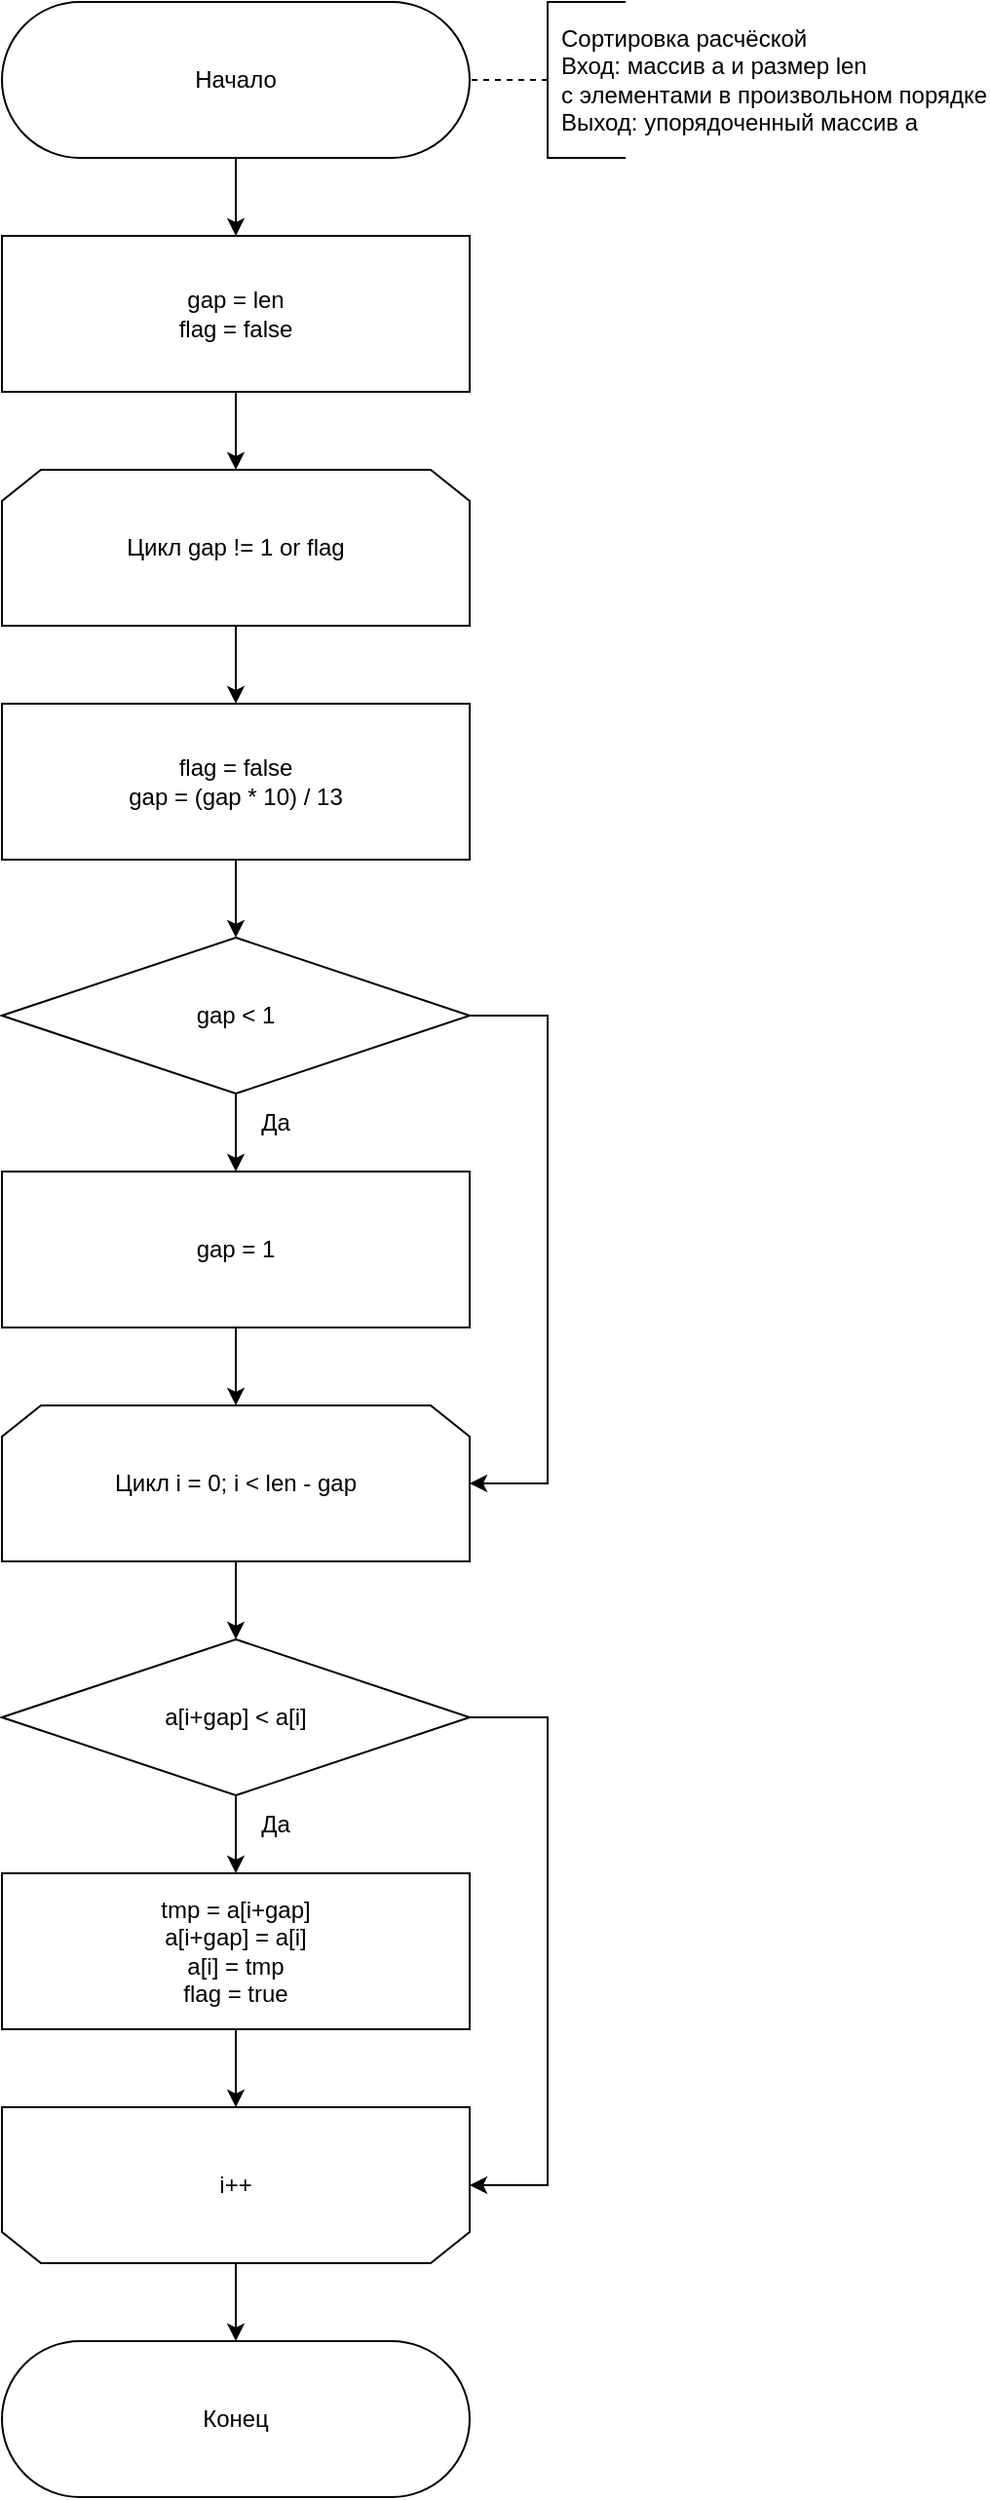 <mxfile version="20.4.0" type="device"><diagram id="B0pIDfBBD8ubij0d-hfm" name="Страница 1"><mxGraphModel dx="2762" dy="1574" grid="1" gridSize="10" guides="1" tooltips="1" connect="1" arrows="1" fold="1" page="1" pageScale="1" pageWidth="827" pageHeight="1169" math="0" shadow="0"><root><mxCell id="0"/><mxCell id="1" parent="0"/><mxCell id="uMxq-mfwL2Jxajh8GeN0-56" style="edgeStyle=orthogonalEdgeStyle;rounded=0;orthogonalLoop=1;jettySize=auto;html=1;entryX=0.5;entryY=0;entryDx=0;entryDy=0;strokeColor=default;endArrow=classic;endFill=1;" edge="1" parent="1" source="uMxq-mfwL2Jxajh8GeN0-2" target="uMxq-mfwL2Jxajh8GeN0-33"><mxGeometry relative="1" as="geometry"/></mxCell><mxCell id="uMxq-mfwL2Jxajh8GeN0-2" value="Начало" style="rounded=1;whiteSpace=wrap;html=1;shadow=0;arcSize=50;" vertex="1" parent="1"><mxGeometry x="120" y="40" width="240" height="80" as="geometry"/></mxCell><mxCell id="uMxq-mfwL2Jxajh8GeN0-32" style="orthogonalLoop=1;jettySize=auto;html=1;exitX=0;exitY=0.5;exitDx=0;exitDy=0;exitPerimeter=0;entryX=1;entryY=0.5;entryDx=0;entryDy=0;strokeColor=default;rounded=0;dashed=1;endArrow=none;endFill=0;" edge="1" parent="1" source="uMxq-mfwL2Jxajh8GeN0-15" target="uMxq-mfwL2Jxajh8GeN0-2"><mxGeometry relative="1" as="geometry"/></mxCell><mxCell id="uMxq-mfwL2Jxajh8GeN0-15" value="Сортировка расчёской&lt;br&gt;Вход: массив a и размер len&amp;nbsp;&lt;br&gt;с элементами в произвольном порядке&lt;br&gt;Выход: упорядоченный массив a" style="strokeWidth=1;html=1;shape=mxgraph.flowchart.annotation_1;align=left;pointerEvents=1;rounded=0;shadow=0;spacingLeft=5;" vertex="1" parent="1"><mxGeometry x="400" y="40" width="40" height="80" as="geometry"/></mxCell><mxCell id="uMxq-mfwL2Jxajh8GeN0-57" style="edgeStyle=orthogonalEdgeStyle;rounded=0;orthogonalLoop=1;jettySize=auto;html=1;entryX=0.5;entryY=0;entryDx=0;entryDy=0;strokeColor=default;endArrow=classic;endFill=1;" edge="1" parent="1" source="uMxq-mfwL2Jxajh8GeN0-33" target="uMxq-mfwL2Jxajh8GeN0-34"><mxGeometry relative="1" as="geometry"/></mxCell><mxCell id="uMxq-mfwL2Jxajh8GeN0-33" value="gap = len&lt;br&gt;flag = false" style="rounded=0;whiteSpace=wrap;html=1;shadow=0;strokeWidth=1;" vertex="1" parent="1"><mxGeometry x="120" y="160" width="240" height="80" as="geometry"/></mxCell><mxCell id="uMxq-mfwL2Jxajh8GeN0-53" style="edgeStyle=orthogonalEdgeStyle;rounded=0;orthogonalLoop=1;jettySize=auto;html=1;exitX=0.5;exitY=1;exitDx=0;exitDy=0;strokeColor=default;endArrow=classic;endFill=1;" edge="1" parent="1" source="uMxq-mfwL2Jxajh8GeN0-34" target="uMxq-mfwL2Jxajh8GeN0-35"><mxGeometry relative="1" as="geometry"/></mxCell><mxCell id="uMxq-mfwL2Jxajh8GeN0-34" value="Цикл gap != 1 or flag" style="shape=loopLimit;whiteSpace=wrap;html=1;rounded=0;shadow=0;rotation=0;strokeWidth=1;" vertex="1" parent="1"><mxGeometry x="120" y="280" width="240" height="80" as="geometry"/></mxCell><mxCell id="uMxq-mfwL2Jxajh8GeN0-52" style="edgeStyle=orthogonalEdgeStyle;rounded=0;orthogonalLoop=1;jettySize=auto;html=1;exitX=0.5;exitY=1;exitDx=0;exitDy=0;entryX=0.5;entryY=0;entryDx=0;entryDy=0;strokeColor=default;endArrow=classic;endFill=1;" edge="1" parent="1" source="uMxq-mfwL2Jxajh8GeN0-35" target="uMxq-mfwL2Jxajh8GeN0-36"><mxGeometry relative="1" as="geometry"/></mxCell><mxCell id="uMxq-mfwL2Jxajh8GeN0-35" value="flag = false&lt;br&gt;gap = (gap * 10) / 13" style="rounded=0;whiteSpace=wrap;html=1;shadow=0;strokeWidth=1;" vertex="1" parent="1"><mxGeometry x="120" y="400" width="240" height="80" as="geometry"/></mxCell><mxCell id="uMxq-mfwL2Jxajh8GeN0-48" style="edgeStyle=orthogonalEdgeStyle;rounded=0;orthogonalLoop=1;jettySize=auto;html=1;exitX=1;exitY=0.5;exitDx=0;exitDy=0;entryX=1;entryY=0.5;entryDx=0;entryDy=0;strokeColor=default;endArrow=classic;endFill=1;" edge="1" parent="1" source="uMxq-mfwL2Jxajh8GeN0-36" target="uMxq-mfwL2Jxajh8GeN0-38"><mxGeometry relative="1" as="geometry"><Array as="points"><mxPoint x="400" y="560"/><mxPoint x="400" y="800"/></Array></mxGeometry></mxCell><mxCell id="uMxq-mfwL2Jxajh8GeN0-51" style="edgeStyle=orthogonalEdgeStyle;rounded=0;orthogonalLoop=1;jettySize=auto;html=1;exitX=0.5;exitY=1;exitDx=0;exitDy=0;entryX=0.5;entryY=0;entryDx=0;entryDy=0;strokeColor=default;endArrow=classic;endFill=1;" edge="1" parent="1" source="uMxq-mfwL2Jxajh8GeN0-36" target="uMxq-mfwL2Jxajh8GeN0-37"><mxGeometry relative="1" as="geometry"/></mxCell><mxCell id="uMxq-mfwL2Jxajh8GeN0-36" value="gap &amp;lt; 1" style="rhombus;whiteSpace=wrap;html=1;rounded=0;shadow=0;strokeWidth=1;" vertex="1" parent="1"><mxGeometry x="120" y="520" width="240" height="80" as="geometry"/></mxCell><mxCell id="uMxq-mfwL2Jxajh8GeN0-50" style="edgeStyle=orthogonalEdgeStyle;rounded=0;orthogonalLoop=1;jettySize=auto;html=1;exitX=0.5;exitY=1;exitDx=0;exitDy=0;entryX=0.5;entryY=0;entryDx=0;entryDy=0;strokeColor=default;endArrow=classic;endFill=1;" edge="1" parent="1" source="uMxq-mfwL2Jxajh8GeN0-37" target="uMxq-mfwL2Jxajh8GeN0-38"><mxGeometry relative="1" as="geometry"/></mxCell><mxCell id="uMxq-mfwL2Jxajh8GeN0-37" value="gap = 1" style="rounded=0;whiteSpace=wrap;html=1;shadow=0;strokeWidth=1;" vertex="1" parent="1"><mxGeometry x="120" y="640" width="240" height="80" as="geometry"/></mxCell><mxCell id="uMxq-mfwL2Jxajh8GeN0-49" style="edgeStyle=orthogonalEdgeStyle;rounded=0;orthogonalLoop=1;jettySize=auto;html=1;exitX=0.5;exitY=1;exitDx=0;exitDy=0;entryX=0.5;entryY=0;entryDx=0;entryDy=0;strokeColor=default;endArrow=classic;endFill=1;" edge="1" parent="1" source="uMxq-mfwL2Jxajh8GeN0-38" target="uMxq-mfwL2Jxajh8GeN0-39"><mxGeometry relative="1" as="geometry"/></mxCell><mxCell id="uMxq-mfwL2Jxajh8GeN0-38" value="Цикл i = 0; i &amp;lt; len - gap" style="shape=loopLimit;whiteSpace=wrap;html=1;rounded=0;shadow=0;rotation=0;strokeWidth=1;" vertex="1" parent="1"><mxGeometry x="120" y="760" width="240" height="80" as="geometry"/></mxCell><mxCell id="uMxq-mfwL2Jxajh8GeN0-45" style="edgeStyle=none;rounded=0;orthogonalLoop=1;jettySize=auto;html=1;exitX=0.5;exitY=1;exitDx=0;exitDy=0;entryX=0.5;entryY=0;entryDx=0;entryDy=0;strokeColor=default;endArrow=classic;endFill=1;" edge="1" parent="1" source="uMxq-mfwL2Jxajh8GeN0-39" target="uMxq-mfwL2Jxajh8GeN0-40"><mxGeometry relative="1" as="geometry"/></mxCell><mxCell id="uMxq-mfwL2Jxajh8GeN0-46" style="edgeStyle=orthogonalEdgeStyle;rounded=0;orthogonalLoop=1;jettySize=auto;html=1;exitX=1;exitY=0.5;exitDx=0;exitDy=0;entryX=0;entryY=0.5;entryDx=0;entryDy=0;strokeColor=default;endArrow=classic;endFill=1;" edge="1" parent="1" source="uMxq-mfwL2Jxajh8GeN0-39" target="uMxq-mfwL2Jxajh8GeN0-41"><mxGeometry relative="1" as="geometry"><Array as="points"><mxPoint x="400" y="920"/><mxPoint x="400" y="1160"/></Array></mxGeometry></mxCell><mxCell id="uMxq-mfwL2Jxajh8GeN0-39" value="a[i+gap] &amp;lt; a[i]" style="rhombus;whiteSpace=wrap;html=1;rounded=0;shadow=0;strokeWidth=1;" vertex="1" parent="1"><mxGeometry x="120" y="880" width="240" height="80" as="geometry"/></mxCell><mxCell id="uMxq-mfwL2Jxajh8GeN0-44" style="edgeStyle=none;rounded=0;orthogonalLoop=1;jettySize=auto;html=1;exitX=0.5;exitY=1;exitDx=0;exitDy=0;entryX=0.5;entryY=1;entryDx=0;entryDy=0;strokeColor=default;endArrow=classic;endFill=1;" edge="1" parent="1" source="uMxq-mfwL2Jxajh8GeN0-40" target="uMxq-mfwL2Jxajh8GeN0-41"><mxGeometry relative="1" as="geometry"/></mxCell><mxCell id="uMxq-mfwL2Jxajh8GeN0-40" value="tmp = a[i+gap]&lt;br&gt;a[i+gap] = a[i]&lt;br&gt;a[i] = tmp&lt;br&gt;flag = true" style="rounded=0;whiteSpace=wrap;html=1;shadow=0;strokeWidth=1;" vertex="1" parent="1"><mxGeometry x="120" y="1000" width="240" height="80" as="geometry"/></mxCell><mxCell id="uMxq-mfwL2Jxajh8GeN0-43" style="edgeStyle=none;rounded=0;orthogonalLoop=1;jettySize=auto;html=1;exitX=0.5;exitY=0;exitDx=0;exitDy=0;entryX=0.5;entryY=0;entryDx=0;entryDy=0;strokeColor=default;endArrow=classic;endFill=1;" edge="1" parent="1" source="uMxq-mfwL2Jxajh8GeN0-41" target="uMxq-mfwL2Jxajh8GeN0-42"><mxGeometry relative="1" as="geometry"/></mxCell><mxCell id="uMxq-mfwL2Jxajh8GeN0-41" value="i++" style="shape=loopLimit;whiteSpace=wrap;rounded=0;shadow=0;rotation=0;perimeter=rectanglePerimeter;html=1;horizontal=1;verticalAlign=middle;direction=west;strokeWidth=1;" vertex="1" parent="1"><mxGeometry x="120" y="1120" width="240" height="80" as="geometry"/></mxCell><mxCell id="uMxq-mfwL2Jxajh8GeN0-42" value="Конец" style="rounded=1;whiteSpace=wrap;html=1;shadow=0;arcSize=50;" vertex="1" parent="1"><mxGeometry x="120" y="1240" width="240" height="80" as="geometry"/></mxCell><mxCell id="uMxq-mfwL2Jxajh8GeN0-54" value="Да" style="text;html=1;align=center;verticalAlign=middle;resizable=0;points=[];autosize=1;strokeColor=none;fillColor=none;" vertex="1" parent="1"><mxGeometry x="240" y="600" width="40" height="30" as="geometry"/></mxCell><mxCell id="uMxq-mfwL2Jxajh8GeN0-55" value="Да" style="text;html=1;align=center;verticalAlign=middle;resizable=0;points=[];autosize=1;strokeColor=none;fillColor=none;" vertex="1" parent="1"><mxGeometry x="240" y="960" width="40" height="30" as="geometry"/></mxCell></root></mxGraphModel></diagram></mxfile>